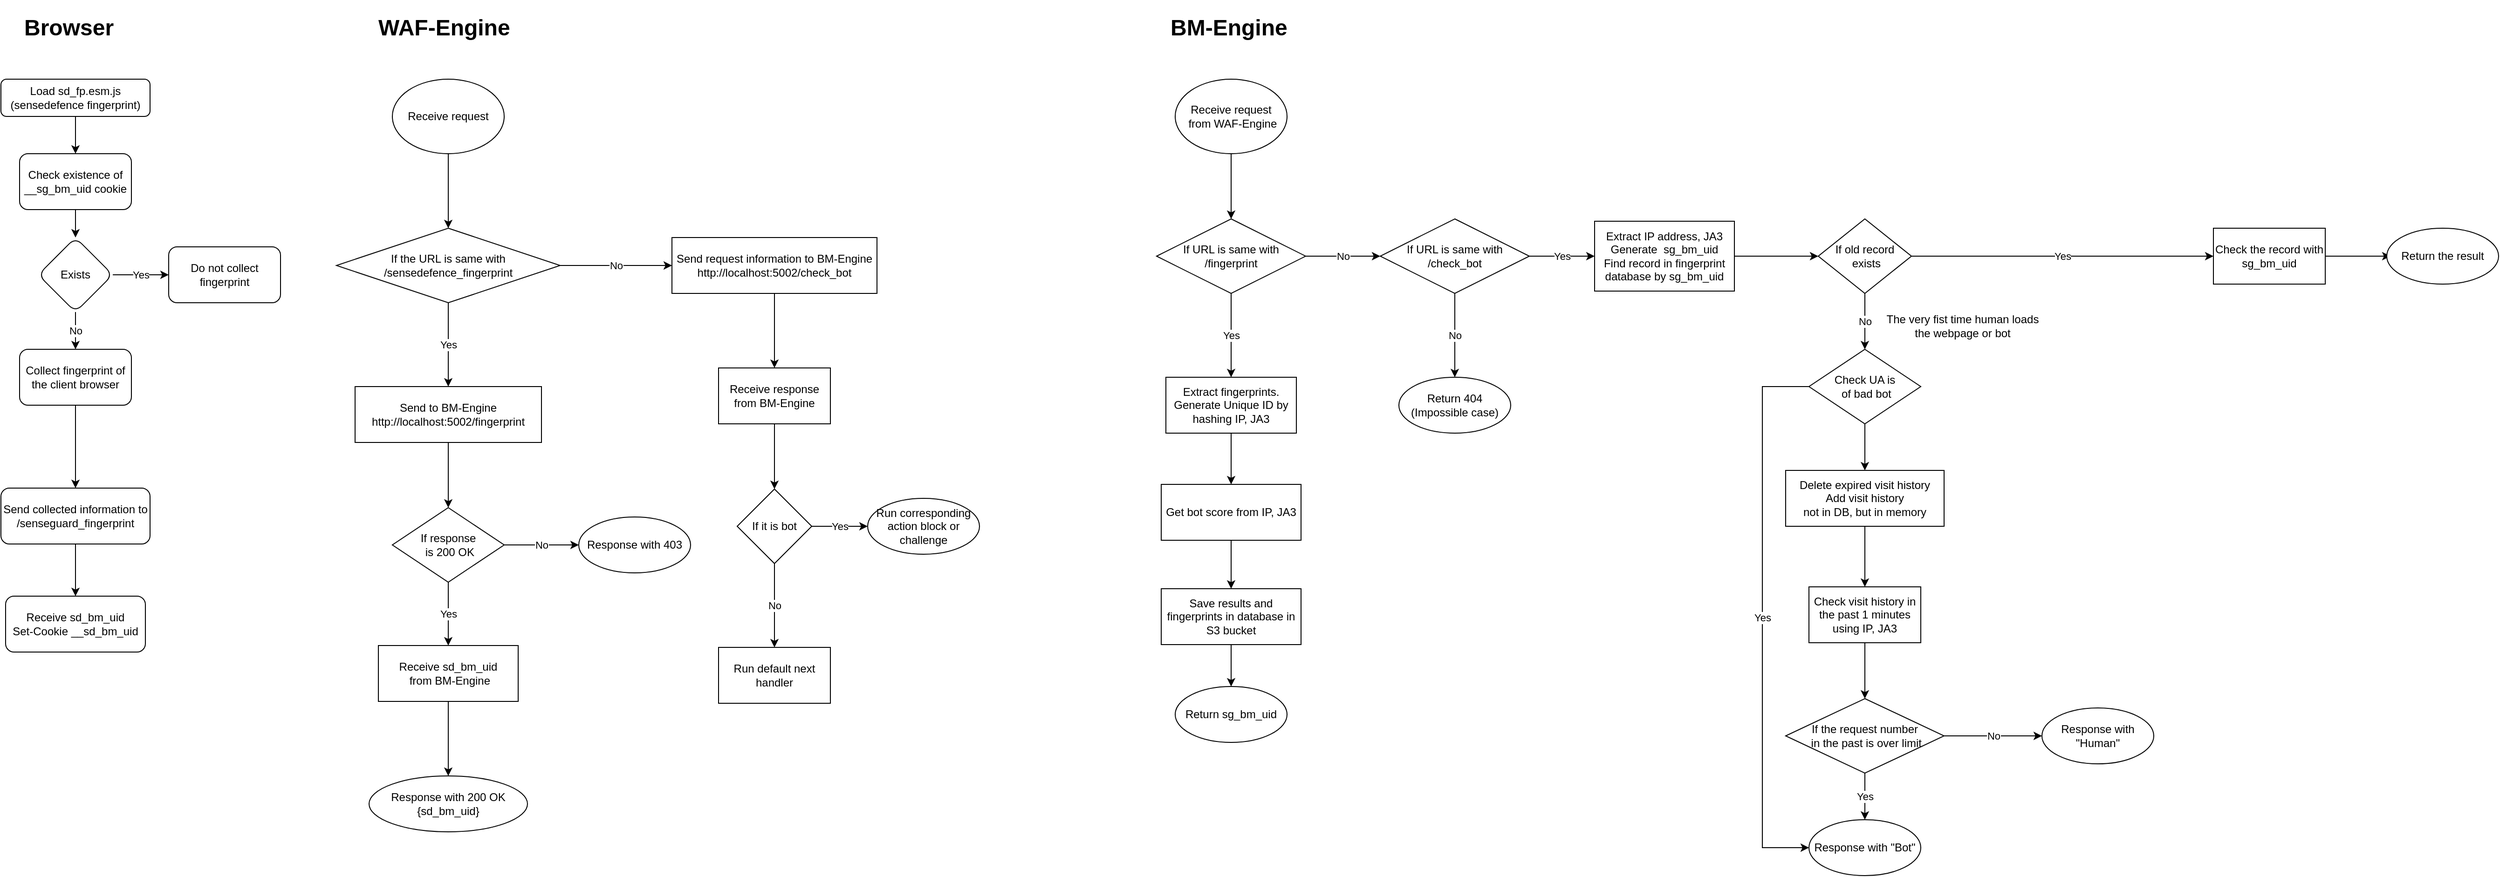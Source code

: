 <mxfile version="20.2.8" type="device"><diagram id="C5RBs43oDa-KdzZeNtuy" name="Page-1"><mxGraphModel dx="1662" dy="762" grid="1" gridSize="10" guides="1" tooltips="1" connect="1" arrows="1" fold="1" page="1" pageScale="1" pageWidth="827" pageHeight="1169" math="0" shadow="0"><root><mxCell id="WIyWlLk6GJQsqaUBKTNV-0"/><mxCell id="WIyWlLk6GJQsqaUBKTNV-1" parent="WIyWlLk6GJQsqaUBKTNV-0"/><mxCell id="1u3ZrE4sxNkndAJq9FbV-15" style="edgeStyle=orthogonalEdgeStyle;rounded=0;orthogonalLoop=1;jettySize=auto;html=1;entryX=0.5;entryY=0;entryDx=0;entryDy=0;" parent="WIyWlLk6GJQsqaUBKTNV-1" source="WIyWlLk6GJQsqaUBKTNV-3" target="1u3ZrE4sxNkndAJq9FbV-13" edge="1"><mxGeometry relative="1" as="geometry"/></mxCell><mxCell id="WIyWlLk6GJQsqaUBKTNV-3" value="Load sd_fp.esm.js&lt;br&gt;(sensedefence fingerprint)" style="rounded=1;whiteSpace=wrap;html=1;fontSize=12;glass=0;strokeWidth=1;shadow=0;" parent="WIyWlLk6GJQsqaUBKTNV-1" vertex="1"><mxGeometry x="130" y="135" width="160" height="40" as="geometry"/></mxCell><mxCell id="1u3ZrE4sxNkndAJq9FbV-0" value="Collect fingerprint of the client browser" style="whiteSpace=wrap;html=1;rounded=1;glass=0;strokeWidth=1;shadow=0;" parent="WIyWlLk6GJQsqaUBKTNV-1" vertex="1"><mxGeometry x="150" y="425" width="120" height="60" as="geometry"/></mxCell><mxCell id="RgKQXPvFke-nCvrdUFWp-1" value="" style="edgeStyle=orthogonalEdgeStyle;rounded=0;orthogonalLoop=1;jettySize=auto;html=1;" parent="WIyWlLk6GJQsqaUBKTNV-1" source="1u3ZrE4sxNkndAJq9FbV-2" target="RgKQXPvFke-nCvrdUFWp-0" edge="1"><mxGeometry relative="1" as="geometry"/></mxCell><mxCell id="1u3ZrE4sxNkndAJq9FbV-2" value="Send collected information to /senseguard_fingerprint" style="whiteSpace=wrap;html=1;rounded=1;glass=0;strokeWidth=1;shadow=0;" parent="WIyWlLk6GJQsqaUBKTNV-1" vertex="1"><mxGeometry x="130" y="574" width="160" height="60" as="geometry"/></mxCell><mxCell id="1u3ZrE4sxNkndAJq9FbV-26" value="" style="edgeStyle=orthogonalEdgeStyle;rounded=0;orthogonalLoop=1;jettySize=auto;html=1;" parent="WIyWlLk6GJQsqaUBKTNV-1" source="1u3ZrE4sxNkndAJq9FbV-4" target="1u3ZrE4sxNkndAJq9FbV-25" edge="1"><mxGeometry relative="1" as="geometry"/></mxCell><mxCell id="1u3ZrE4sxNkndAJq9FbV-4" value="Receive request" style="ellipse;whiteSpace=wrap;html=1;" parent="WIyWlLk6GJQsqaUBKTNV-1" vertex="1"><mxGeometry x="550" y="135" width="120" height="80" as="geometry"/></mxCell><mxCell id="1u3ZrE4sxNkndAJq9FbV-17" value="" style="edgeStyle=orthogonalEdgeStyle;rounded=0;orthogonalLoop=1;jettySize=auto;html=1;" parent="WIyWlLk6GJQsqaUBKTNV-1" source="1u3ZrE4sxNkndAJq9FbV-13" target="1u3ZrE4sxNkndAJq9FbV-16" edge="1"><mxGeometry relative="1" as="geometry"/></mxCell><mxCell id="1u3ZrE4sxNkndAJq9FbV-13" value="Check existence of __sg_bm_uid cookie" style="whiteSpace=wrap;html=1;rounded=1;glass=0;strokeWidth=1;shadow=0;" parent="WIyWlLk6GJQsqaUBKTNV-1" vertex="1"><mxGeometry x="150" y="215" width="120" height="60" as="geometry"/></mxCell><mxCell id="1u3ZrE4sxNkndAJq9FbV-19" value="Yes" style="edgeStyle=orthogonalEdgeStyle;rounded=0;orthogonalLoop=1;jettySize=auto;html=1;" parent="WIyWlLk6GJQsqaUBKTNV-1" source="1u3ZrE4sxNkndAJq9FbV-16" target="1u3ZrE4sxNkndAJq9FbV-18" edge="1"><mxGeometry relative="1" as="geometry"/></mxCell><mxCell id="1u3ZrE4sxNkndAJq9FbV-20" value="No" style="edgeStyle=orthogonalEdgeStyle;rounded=0;orthogonalLoop=1;jettySize=auto;html=1;exitX=0.5;exitY=1;exitDx=0;exitDy=0;entryX=0.5;entryY=0;entryDx=0;entryDy=0;" parent="WIyWlLk6GJQsqaUBKTNV-1" source="1u3ZrE4sxNkndAJq9FbV-16" target="1u3ZrE4sxNkndAJq9FbV-0" edge="1"><mxGeometry relative="1" as="geometry"/></mxCell><mxCell id="1u3ZrE4sxNkndAJq9FbV-16" value="Exists" style="rhombus;whiteSpace=wrap;html=1;rounded=1;glass=0;strokeWidth=1;shadow=0;" parent="WIyWlLk6GJQsqaUBKTNV-1" vertex="1"><mxGeometry x="170" y="305" width="80" height="80" as="geometry"/></mxCell><mxCell id="1u3ZrE4sxNkndAJq9FbV-18" value="Do not collect fingerprint" style="whiteSpace=wrap;html=1;rounded=1;glass=0;strokeWidth=1;shadow=0;" parent="WIyWlLk6GJQsqaUBKTNV-1" vertex="1"><mxGeometry x="310" y="315" width="120" height="60" as="geometry"/></mxCell><mxCell id="1u3ZrE4sxNkndAJq9FbV-23" value="&lt;h1&gt;Browser&lt;/h1&gt;" style="text;html=1;strokeColor=none;fillColor=none;spacing=5;spacingTop=-20;whiteSpace=wrap;overflow=hidden;rounded=0;" parent="WIyWlLk6GJQsqaUBKTNV-1" vertex="1"><mxGeometry x="150" y="60" width="120" height="45" as="geometry"/></mxCell><mxCell id="1u3ZrE4sxNkndAJq9FbV-24" value="&lt;h1&gt;WAF-Engine&lt;/h1&gt;" style="text;html=1;strokeColor=none;fillColor=none;spacing=5;spacingTop=-20;whiteSpace=wrap;overflow=hidden;rounded=0;" parent="WIyWlLk6GJQsqaUBKTNV-1" vertex="1"><mxGeometry x="530" y="60" width="160" height="45" as="geometry"/></mxCell><mxCell id="1u3ZrE4sxNkndAJq9FbV-31" value="Yes" style="edgeStyle=orthogonalEdgeStyle;rounded=0;orthogonalLoop=1;jettySize=auto;html=1;" parent="WIyWlLk6GJQsqaUBKTNV-1" source="1u3ZrE4sxNkndAJq9FbV-25" target="1u3ZrE4sxNkndAJq9FbV-30" edge="1"><mxGeometry relative="1" as="geometry"/></mxCell><mxCell id="1u3ZrE4sxNkndAJq9FbV-41" value="No" style="edgeStyle=orthogonalEdgeStyle;rounded=0;orthogonalLoop=1;jettySize=auto;html=1;" parent="WIyWlLk6GJQsqaUBKTNV-1" source="1u3ZrE4sxNkndAJq9FbV-25" target="1u3ZrE4sxNkndAJq9FbV-40" edge="1"><mxGeometry relative="1" as="geometry"/></mxCell><mxCell id="1u3ZrE4sxNkndAJq9FbV-25" value="If the URL is same with /sensedefence_fingerprint" style="rhombus;whiteSpace=wrap;html=1;" parent="WIyWlLk6GJQsqaUBKTNV-1" vertex="1"><mxGeometry x="490" y="295" width="240" height="80" as="geometry"/></mxCell><mxCell id="1ge-6hvj3HbHVJCrvuou-38" value="" style="edgeStyle=orthogonalEdgeStyle;rounded=0;orthogonalLoop=1;jettySize=auto;html=1;" parent="WIyWlLk6GJQsqaUBKTNV-1" source="1u3ZrE4sxNkndAJq9FbV-30" target="1ge-6hvj3HbHVJCrvuou-37" edge="1"><mxGeometry relative="1" as="geometry"/></mxCell><mxCell id="1u3ZrE4sxNkndAJq9FbV-30" value="Send to BM-Engine&lt;br&gt;http://localhost:5002/fingerprint" style="whiteSpace=wrap;html=1;" parent="WIyWlLk6GJQsqaUBKTNV-1" vertex="1"><mxGeometry x="510" y="465" width="200" height="60" as="geometry"/></mxCell><mxCell id="1u3ZrE4sxNkndAJq9FbV-35" value="" style="edgeStyle=orthogonalEdgeStyle;rounded=0;orthogonalLoop=1;jettySize=auto;html=1;" parent="WIyWlLk6GJQsqaUBKTNV-1" source="1u3ZrE4sxNkndAJq9FbV-32" target="1u3ZrE4sxNkndAJq9FbV-34" edge="1"><mxGeometry relative="1" as="geometry"/></mxCell><mxCell id="1u3ZrE4sxNkndAJq9FbV-32" value="Receive sd_bm_uid&lt;br&gt;&amp;nbsp;from BM-Engine" style="whiteSpace=wrap;html=1;" parent="WIyWlLk6GJQsqaUBKTNV-1" vertex="1"><mxGeometry x="535" y="743" width="150" height="60" as="geometry"/></mxCell><mxCell id="1u3ZrE4sxNkndAJq9FbV-34" value="Response with 200 OK&lt;br&gt;{sd_bm_uid}" style="ellipse;whiteSpace=wrap;html=1;" parent="WIyWlLk6GJQsqaUBKTNV-1" vertex="1"><mxGeometry x="525" y="883" width="170" height="60" as="geometry"/></mxCell><mxCell id="1u3ZrE4sxNkndAJq9FbV-43" value="" style="edgeStyle=orthogonalEdgeStyle;rounded=0;orthogonalLoop=1;jettySize=auto;html=1;" parent="WIyWlLk6GJQsqaUBKTNV-1" source="1u3ZrE4sxNkndAJq9FbV-40" target="1u3ZrE4sxNkndAJq9FbV-42" edge="1"><mxGeometry relative="1" as="geometry"/></mxCell><mxCell id="1u3ZrE4sxNkndAJq9FbV-40" value="Send request information to BM-Engine&lt;br&gt;http://localhost:5002/check_bot" style="whiteSpace=wrap;html=1;" parent="WIyWlLk6GJQsqaUBKTNV-1" vertex="1"><mxGeometry x="850" y="305" width="220" height="60" as="geometry"/></mxCell><mxCell id="1u3ZrE4sxNkndAJq9FbV-45" value="" style="edgeStyle=orthogonalEdgeStyle;rounded=0;orthogonalLoop=1;jettySize=auto;html=1;" parent="WIyWlLk6GJQsqaUBKTNV-1" source="1u3ZrE4sxNkndAJq9FbV-42" target="1u3ZrE4sxNkndAJq9FbV-44" edge="1"><mxGeometry relative="1" as="geometry"/></mxCell><mxCell id="1u3ZrE4sxNkndAJq9FbV-42" value="Receive response from BM-Engine" style="whiteSpace=wrap;html=1;" parent="WIyWlLk6GJQsqaUBKTNV-1" vertex="1"><mxGeometry x="900" y="445" width="120" height="60" as="geometry"/></mxCell><mxCell id="1u3ZrE4sxNkndAJq9FbV-47" value="No" style="edgeStyle=orthogonalEdgeStyle;rounded=0;orthogonalLoop=1;jettySize=auto;html=1;" parent="WIyWlLk6GJQsqaUBKTNV-1" source="1u3ZrE4sxNkndAJq9FbV-44" target="1u3ZrE4sxNkndAJq9FbV-46" edge="1"><mxGeometry relative="1" as="geometry"/></mxCell><mxCell id="1u3ZrE4sxNkndAJq9FbV-49" value="Yes" style="edgeStyle=orthogonalEdgeStyle;rounded=0;orthogonalLoop=1;jettySize=auto;html=1;" parent="WIyWlLk6GJQsqaUBKTNV-1" source="1u3ZrE4sxNkndAJq9FbV-44" target="1u3ZrE4sxNkndAJq9FbV-48" edge="1"><mxGeometry relative="1" as="geometry"/></mxCell><mxCell id="1u3ZrE4sxNkndAJq9FbV-44" value="If it is bot" style="rhombus;whiteSpace=wrap;html=1;" parent="WIyWlLk6GJQsqaUBKTNV-1" vertex="1"><mxGeometry x="920" y="575" width="80" height="80" as="geometry"/></mxCell><mxCell id="1u3ZrE4sxNkndAJq9FbV-46" value="Run default next handler" style="whiteSpace=wrap;html=1;" parent="WIyWlLk6GJQsqaUBKTNV-1" vertex="1"><mxGeometry x="900" y="745" width="120" height="60" as="geometry"/></mxCell><mxCell id="1u3ZrE4sxNkndAJq9FbV-48" value="Run corresponding action block or challenge" style="ellipse;whiteSpace=wrap;html=1;" parent="WIyWlLk6GJQsqaUBKTNV-1" vertex="1"><mxGeometry x="1060" y="585" width="120" height="60" as="geometry"/></mxCell><mxCell id="1u3ZrE4sxNkndAJq9FbV-50" value="&lt;h1&gt;BM-Engine&lt;/h1&gt;" style="text;html=1;strokeColor=none;fillColor=none;spacing=5;spacingTop=-20;whiteSpace=wrap;overflow=hidden;rounded=0;" parent="WIyWlLk6GJQsqaUBKTNV-1" vertex="1"><mxGeometry x="1380" y="60" width="140" height="45" as="geometry"/></mxCell><mxCell id="1u3ZrE4sxNkndAJq9FbV-53" value="" style="edgeStyle=orthogonalEdgeStyle;rounded=0;orthogonalLoop=1;jettySize=auto;html=1;" parent="WIyWlLk6GJQsqaUBKTNV-1" source="1u3ZrE4sxNkndAJq9FbV-51" target="1u3ZrE4sxNkndAJq9FbV-52" edge="1"><mxGeometry relative="1" as="geometry"/></mxCell><mxCell id="1u3ZrE4sxNkndAJq9FbV-51" value="Receive request&lt;br&gt;&amp;nbsp;from WAF-Engine" style="ellipse;whiteSpace=wrap;html=1;" parent="WIyWlLk6GJQsqaUBKTNV-1" vertex="1"><mxGeometry x="1390" y="135" width="120" height="80" as="geometry"/></mxCell><mxCell id="1u3ZrE4sxNkndAJq9FbV-55" value="Yes" style="edgeStyle=orthogonalEdgeStyle;rounded=0;orthogonalLoop=1;jettySize=auto;html=1;" parent="WIyWlLk6GJQsqaUBKTNV-1" source="1u3ZrE4sxNkndAJq9FbV-52" target="1u3ZrE4sxNkndAJq9FbV-54" edge="1"><mxGeometry relative="1" as="geometry"/></mxCell><mxCell id="1u3ZrE4sxNkndAJq9FbV-57" value="No" style="edgeStyle=orthogonalEdgeStyle;rounded=0;orthogonalLoop=1;jettySize=auto;html=1;" parent="WIyWlLk6GJQsqaUBKTNV-1" source="1u3ZrE4sxNkndAJq9FbV-52" target="1u3ZrE4sxNkndAJq9FbV-56" edge="1"><mxGeometry relative="1" as="geometry"/></mxCell><mxCell id="1u3ZrE4sxNkndAJq9FbV-52" value="If URL is same with /fingerprint" style="rhombus;whiteSpace=wrap;html=1;" parent="WIyWlLk6GJQsqaUBKTNV-1" vertex="1"><mxGeometry x="1370" y="285" width="160" height="80" as="geometry"/></mxCell><mxCell id="-isMvmMrq7UlatLnjYr3-1" style="edgeStyle=orthogonalEdgeStyle;rounded=0;orthogonalLoop=1;jettySize=auto;html=1;entryX=0.5;entryY=0;entryDx=0;entryDy=0;" edge="1" parent="WIyWlLk6GJQsqaUBKTNV-1" source="1u3ZrE4sxNkndAJq9FbV-54" target="-isMvmMrq7UlatLnjYr3-0"><mxGeometry relative="1" as="geometry"/></mxCell><mxCell id="1u3ZrE4sxNkndAJq9FbV-54" value="Extract fingerprints.&lt;br&gt;Generate Unique ID by hashing IP, JA3" style="whiteSpace=wrap;html=1;" parent="WIyWlLk6GJQsqaUBKTNV-1" vertex="1"><mxGeometry x="1380" y="455" width="140" height="60" as="geometry"/></mxCell><mxCell id="1u3ZrE4sxNkndAJq9FbV-59" value="No" style="edgeStyle=orthogonalEdgeStyle;rounded=0;orthogonalLoop=1;jettySize=auto;html=1;" parent="WIyWlLk6GJQsqaUBKTNV-1" source="1u3ZrE4sxNkndAJq9FbV-56" target="1u3ZrE4sxNkndAJq9FbV-58" edge="1"><mxGeometry relative="1" as="geometry"/></mxCell><mxCell id="1u3ZrE4sxNkndAJq9FbV-63" value="Yes" style="edgeStyle=orthogonalEdgeStyle;rounded=0;orthogonalLoop=1;jettySize=auto;html=1;" parent="WIyWlLk6GJQsqaUBKTNV-1" source="1u3ZrE4sxNkndAJq9FbV-56" target="1u3ZrE4sxNkndAJq9FbV-62" edge="1"><mxGeometry relative="1" as="geometry"/></mxCell><mxCell id="1u3ZrE4sxNkndAJq9FbV-56" value="If URL is same with /check_bot" style="rhombus;whiteSpace=wrap;html=1;" parent="WIyWlLk6GJQsqaUBKTNV-1" vertex="1"><mxGeometry x="1610" y="285" width="160" height="80" as="geometry"/></mxCell><mxCell id="1u3ZrE4sxNkndAJq9FbV-58" value="Return 404&lt;br&gt;(Impossible case)" style="ellipse;whiteSpace=wrap;html=1;" parent="WIyWlLk6GJQsqaUBKTNV-1" vertex="1"><mxGeometry x="1630" y="455" width="120" height="60" as="geometry"/></mxCell><mxCell id="1u3ZrE4sxNkndAJq9FbV-60" value="Return sg_bm_uid" style="ellipse;whiteSpace=wrap;html=1;" parent="WIyWlLk6GJQsqaUBKTNV-1" vertex="1"><mxGeometry x="1390" y="787" width="120" height="60" as="geometry"/></mxCell><mxCell id="1u3ZrE4sxNkndAJq9FbV-65" value="" style="edgeStyle=orthogonalEdgeStyle;rounded=0;orthogonalLoop=1;jettySize=auto;html=1;" parent="WIyWlLk6GJQsqaUBKTNV-1" source="1u3ZrE4sxNkndAJq9FbV-62" target="1u3ZrE4sxNkndAJq9FbV-64" edge="1"><mxGeometry relative="1" as="geometry"/></mxCell><mxCell id="1u3ZrE4sxNkndAJq9FbV-62" value="Extract IP address, JA3&lt;br&gt;Generate&amp;nbsp;&amp;nbsp;sg_bm_uid&lt;br&gt;Find record in fingerprint database by sg_bm_uid" style="whiteSpace=wrap;html=1;" parent="WIyWlLk6GJQsqaUBKTNV-1" vertex="1"><mxGeometry x="1840" y="287.5" width="150" height="75" as="geometry"/></mxCell><mxCell id="1u3ZrE4sxNkndAJq9FbV-91" value="No" style="edgeStyle=orthogonalEdgeStyle;rounded=0;orthogonalLoop=1;jettySize=auto;html=1;" parent="WIyWlLk6GJQsqaUBKTNV-1" source="1u3ZrE4sxNkndAJq9FbV-64" target="1u3ZrE4sxNkndAJq9FbV-90" edge="1"><mxGeometry relative="1" as="geometry"/></mxCell><mxCell id="1ge-6hvj3HbHVJCrvuou-4" value="Yes" style="edgeStyle=orthogonalEdgeStyle;rounded=0;orthogonalLoop=1;jettySize=auto;html=1;entryX=0;entryY=0.5;entryDx=0;entryDy=0;" parent="WIyWlLk6GJQsqaUBKTNV-1" source="1u3ZrE4sxNkndAJq9FbV-64" target="1u3ZrE4sxNkndAJq9FbV-66" edge="1"><mxGeometry relative="1" as="geometry"><mxPoint x="2211" y="325" as="targetPoint"/></mxGeometry></mxCell><mxCell id="1u3ZrE4sxNkndAJq9FbV-64" value="If old record&lt;br&gt;&amp;nbsp;exists" style="rhombus;whiteSpace=wrap;html=1;" parent="WIyWlLk6GJQsqaUBKTNV-1" vertex="1"><mxGeometry x="2080" y="285" width="100" height="80" as="geometry"/></mxCell><mxCell id="1u3ZrE4sxNkndAJq9FbV-71" value="" style="edgeStyle=orthogonalEdgeStyle;rounded=0;orthogonalLoop=1;jettySize=auto;html=1;" parent="WIyWlLk6GJQsqaUBKTNV-1" source="1u3ZrE4sxNkndAJq9FbV-66" edge="1"><mxGeometry relative="1" as="geometry"><mxPoint x="2694.0" y="325" as="targetPoint"/></mxGeometry></mxCell><mxCell id="1u3ZrE4sxNkndAJq9FbV-66" value="Check the record with sg_bm_uid" style="whiteSpace=wrap;html=1;" parent="WIyWlLk6GJQsqaUBKTNV-1" vertex="1"><mxGeometry x="2504" y="295" width="120" height="60" as="geometry"/></mxCell><mxCell id="1u3ZrE4sxNkndAJq9FbV-72" value="Return the result" style="ellipse;whiteSpace=wrap;html=1;" parent="WIyWlLk6GJQsqaUBKTNV-1" vertex="1"><mxGeometry x="2690" y="295" width="120" height="60" as="geometry"/></mxCell><mxCell id="1u3ZrE4sxNkndAJq9FbV-87" value="Response with &quot;Bot&quot;" style="ellipse;whiteSpace=wrap;html=1;" parent="WIyWlLk6GJQsqaUBKTNV-1" vertex="1"><mxGeometry x="2070" y="930" width="120" height="60" as="geometry"/></mxCell><mxCell id="1u3ZrE4sxNkndAJq9FbV-93" value="Yes" style="edgeStyle=orthogonalEdgeStyle;rounded=0;orthogonalLoop=1;jettySize=auto;html=1;entryX=0;entryY=0.5;entryDx=0;entryDy=0;" parent="WIyWlLk6GJQsqaUBKTNV-1" source="1u3ZrE4sxNkndAJq9FbV-90" target="1u3ZrE4sxNkndAJq9FbV-87" edge="1"><mxGeometry relative="1" as="geometry"><Array as="points"><mxPoint x="2020" y="465"/><mxPoint x="2020" y="960"/></Array><mxPoint x="2070" y="904" as="targetPoint"/></mxGeometry></mxCell><mxCell id="1ge-6hvj3HbHVJCrvuou-18" value="" style="edgeStyle=orthogonalEdgeStyle;rounded=0;orthogonalLoop=1;jettySize=auto;html=1;entryX=0.5;entryY=0;entryDx=0;entryDy=0;" parent="WIyWlLk6GJQsqaUBKTNV-1" source="1u3ZrE4sxNkndAJq9FbV-90" target="1ge-6hvj3HbHVJCrvuou-23" edge="1"><mxGeometry relative="1" as="geometry"/></mxCell><mxCell id="1u3ZrE4sxNkndAJq9FbV-90" value="Check UA is&lt;br&gt;&amp;nbsp;of bad bot" style="rhombus;whiteSpace=wrap;html=1;" parent="WIyWlLk6GJQsqaUBKTNV-1" vertex="1"><mxGeometry x="2070" y="425" width="120" height="80" as="geometry"/></mxCell><mxCell id="1ge-6hvj3HbHVJCrvuou-2" style="edgeStyle=orthogonalEdgeStyle;rounded=0;orthogonalLoop=1;jettySize=auto;html=1;exitX=0.5;exitY=1;exitDx=0;exitDy=0;" parent="WIyWlLk6GJQsqaUBKTNV-1" source="1u3ZrE4sxNkndAJq9FbV-0" target="1u3ZrE4sxNkndAJq9FbV-2" edge="1"><mxGeometry relative="1" as="geometry"><mxPoint x="210" y="585" as="sourcePoint"/></mxGeometry></mxCell><mxCell id="1ge-6hvj3HbHVJCrvuou-22" value="" style="edgeStyle=orthogonalEdgeStyle;rounded=0;orthogonalLoop=1;jettySize=auto;html=1;" parent="WIyWlLk6GJQsqaUBKTNV-1" source="1ge-6hvj3HbHVJCrvuou-17" target="1ge-6hvj3HbHVJCrvuou-21" edge="1"><mxGeometry relative="1" as="geometry"/></mxCell><mxCell id="1ge-6hvj3HbHVJCrvuou-17" value="Check visit history in the past 1 minutes using IP, JA3" style="whiteSpace=wrap;html=1;" parent="WIyWlLk6GJQsqaUBKTNV-1" vertex="1"><mxGeometry x="2070" y="680" width="120" height="60" as="geometry"/></mxCell><mxCell id="1ge-6hvj3HbHVJCrvuou-19" value="The very fist time human loads the webpage or bot" style="text;html=1;strokeColor=none;fillColor=none;align=center;verticalAlign=middle;whiteSpace=wrap;rounded=0;" parent="WIyWlLk6GJQsqaUBKTNV-1" vertex="1"><mxGeometry x="2150" y="385" width="170" height="30" as="geometry"/></mxCell><mxCell id="1ge-6hvj3HbHVJCrvuou-25" value="Yes" style="edgeStyle=orthogonalEdgeStyle;rounded=0;orthogonalLoop=1;jettySize=auto;html=1;entryX=0.5;entryY=0;entryDx=0;entryDy=0;" parent="WIyWlLk6GJQsqaUBKTNV-1" source="1ge-6hvj3HbHVJCrvuou-21" target="1u3ZrE4sxNkndAJq9FbV-87" edge="1"><mxGeometry relative="1" as="geometry"/></mxCell><mxCell id="1ge-6hvj3HbHVJCrvuou-27" value="No" style="edgeStyle=orthogonalEdgeStyle;rounded=0;orthogonalLoop=1;jettySize=auto;html=1;" parent="WIyWlLk6GJQsqaUBKTNV-1" source="1ge-6hvj3HbHVJCrvuou-21" target="1ge-6hvj3HbHVJCrvuou-26" edge="1"><mxGeometry relative="1" as="geometry"/></mxCell><mxCell id="1ge-6hvj3HbHVJCrvuou-21" value="If the request number&lt;br&gt;&amp;nbsp;in the past is over limit" style="rhombus;whiteSpace=wrap;html=1;" parent="WIyWlLk6GJQsqaUBKTNV-1" vertex="1"><mxGeometry x="2045" y="800" width="170" height="80" as="geometry"/></mxCell><mxCell id="1ge-6hvj3HbHVJCrvuou-24" style="edgeStyle=orthogonalEdgeStyle;rounded=0;orthogonalLoop=1;jettySize=auto;html=1;" parent="WIyWlLk6GJQsqaUBKTNV-1" source="1ge-6hvj3HbHVJCrvuou-23" target="1ge-6hvj3HbHVJCrvuou-17" edge="1"><mxGeometry relative="1" as="geometry"/></mxCell><mxCell id="1ge-6hvj3HbHVJCrvuou-23" value="Delete expired visit history&lt;br&gt;Add visit history&lt;br&gt;not in DB, but in memory" style="whiteSpace=wrap;html=1;" parent="WIyWlLk6GJQsqaUBKTNV-1" vertex="1"><mxGeometry x="2045" y="555" width="170" height="60" as="geometry"/></mxCell><mxCell id="1ge-6hvj3HbHVJCrvuou-26" value="Response with &quot;Human&quot;" style="ellipse;whiteSpace=wrap;html=1;" parent="WIyWlLk6GJQsqaUBKTNV-1" vertex="1"><mxGeometry x="2320" y="810" width="120" height="60" as="geometry"/></mxCell><mxCell id="1ge-6hvj3HbHVJCrvuou-33" style="edgeStyle=orthogonalEdgeStyle;rounded=0;orthogonalLoop=1;jettySize=auto;html=1;entryX=0.5;entryY=0;entryDx=0;entryDy=0;" parent="WIyWlLk6GJQsqaUBKTNV-1" source="1ge-6hvj3HbHVJCrvuou-30" target="1u3ZrE4sxNkndAJq9FbV-60" edge="1"><mxGeometry relative="1" as="geometry"/></mxCell><mxCell id="1ge-6hvj3HbHVJCrvuou-30" value="Save results and fingerprints in database in S3 bucket" style="whiteSpace=wrap;html=1;" parent="WIyWlLk6GJQsqaUBKTNV-1" vertex="1"><mxGeometry x="1375" y="682" width="150" height="60" as="geometry"/></mxCell><mxCell id="1ge-6hvj3HbHVJCrvuou-39" value="Yes" style="edgeStyle=orthogonalEdgeStyle;rounded=0;orthogonalLoop=1;jettySize=auto;html=1;entryX=0.5;entryY=0;entryDx=0;entryDy=0;" parent="WIyWlLk6GJQsqaUBKTNV-1" source="1ge-6hvj3HbHVJCrvuou-37" target="1u3ZrE4sxNkndAJq9FbV-32" edge="1"><mxGeometry relative="1" as="geometry"/></mxCell><mxCell id="1ge-6hvj3HbHVJCrvuou-41" value="No" style="edgeStyle=orthogonalEdgeStyle;rounded=0;orthogonalLoop=1;jettySize=auto;html=1;" parent="WIyWlLk6GJQsqaUBKTNV-1" source="1ge-6hvj3HbHVJCrvuou-37" target="1ge-6hvj3HbHVJCrvuou-40" edge="1"><mxGeometry relative="1" as="geometry"/></mxCell><mxCell id="1ge-6hvj3HbHVJCrvuou-37" value="If response&lt;br&gt;&amp;nbsp;is 200 OK" style="rhombus;whiteSpace=wrap;html=1;" parent="WIyWlLk6GJQsqaUBKTNV-1" vertex="1"><mxGeometry x="550" y="595" width="120" height="80" as="geometry"/></mxCell><mxCell id="1ge-6hvj3HbHVJCrvuou-40" value="Response with 403" style="ellipse;whiteSpace=wrap;html=1;" parent="WIyWlLk6GJQsqaUBKTNV-1" vertex="1"><mxGeometry x="750" y="605" width="120" height="60" as="geometry"/></mxCell><mxCell id="RgKQXPvFke-nCvrdUFWp-0" value="Receive sd_bm_uid&lt;br&gt;Set-Cookie __sd_bm_uid" style="whiteSpace=wrap;html=1;rounded=1;glass=0;strokeWidth=1;shadow=0;" parent="WIyWlLk6GJQsqaUBKTNV-1" vertex="1"><mxGeometry x="135" y="690" width="150" height="60" as="geometry"/></mxCell><mxCell id="-isMvmMrq7UlatLnjYr3-2" style="edgeStyle=orthogonalEdgeStyle;rounded=0;orthogonalLoop=1;jettySize=auto;html=1;" edge="1" parent="WIyWlLk6GJQsqaUBKTNV-1" source="-isMvmMrq7UlatLnjYr3-0" target="1ge-6hvj3HbHVJCrvuou-30"><mxGeometry relative="1" as="geometry"/></mxCell><mxCell id="-isMvmMrq7UlatLnjYr3-0" value="Get bot score from IP, JA3" style="whiteSpace=wrap;html=1;" vertex="1" parent="WIyWlLk6GJQsqaUBKTNV-1"><mxGeometry x="1375" y="570" width="150" height="60" as="geometry"/></mxCell></root></mxGraphModel></diagram></mxfile>